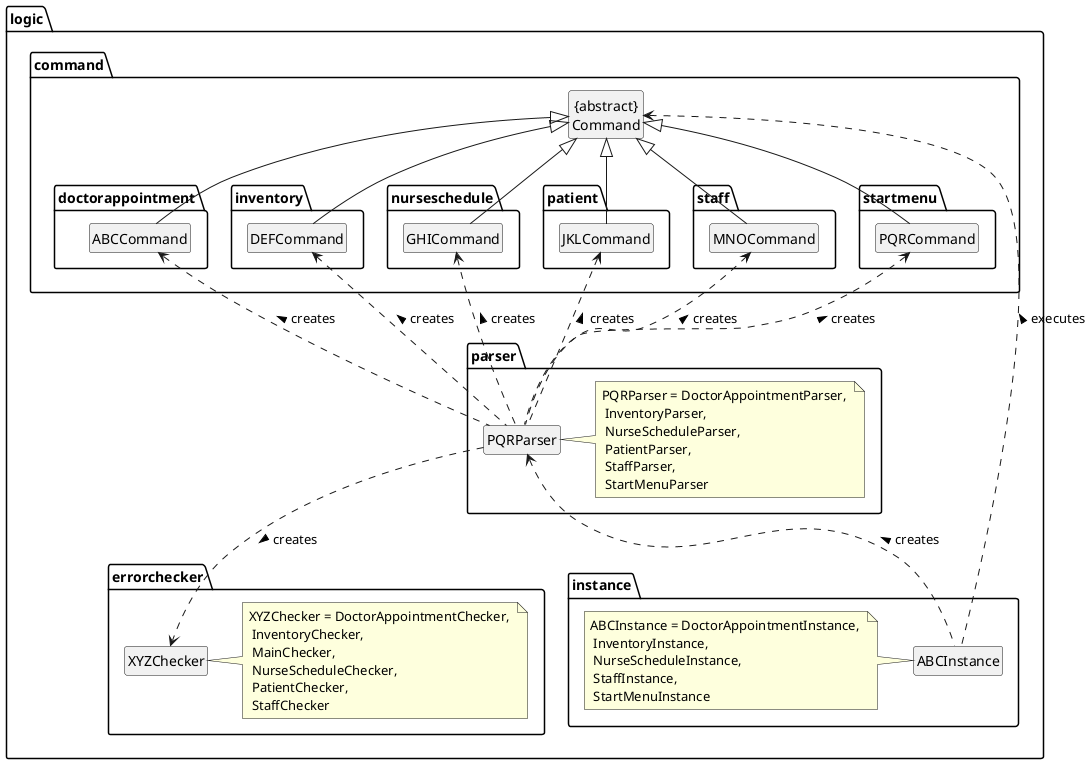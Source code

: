 @startuml

hide members
hide circle
skinparam classAttributeIconSize 0

package logic{
package command{
Class "{abstract}\nCommand" as Command
package doctorappointment {
Command <|-- ABCCommand
}
package inventory {
Command <|-- DEFCommand
}
package nurseschedule {
Command <|-- GHICommand
}
package patient {
Command <|-- JKLCommand
}
package staff {
Command <|-- MNOCommand
}
package startmenu {
Command <|-- PQRCommand
}
}
package errorchecker{
Class XYZChecker
note right: XYZChecker = DoctorAppointmentChecker, \n InventoryChecker, \n MainChecker, \n NurseScheduleChecker, \n PatientChecker, \n StaffChecker
}

package parser{
Class PQRParser
note right: PQRParser = DoctorAppointmentParser, \n InventoryParser, \n NurseScheduleParser, \n PatientParser, \n StaffParser, \n StartMenuParser
PQRParser .down.> XYZChecker : creates >
PQRParser .up.> ABCCommand : creates >
PQRParser .up.> DEFCommand : creates >
PQRParser .up.> GHICommand : creates >
PQRParser .up.> JKLCommand : creates >
PQRParser .up.> MNOCommand : creates >
PQRParser .up.> PQRCommand : creates >
}

package instance {
Class ABCInstance
note left: ABCInstance = DoctorAppointmentInstance, \n InventoryInstance, \n NurseScheduleInstance, \n StaffInstance, \n StartMenuInstance
ABCInstance .up.> PQRParser : creates >
ABCInstance .up.> Command : executes >
}

}

@enduml